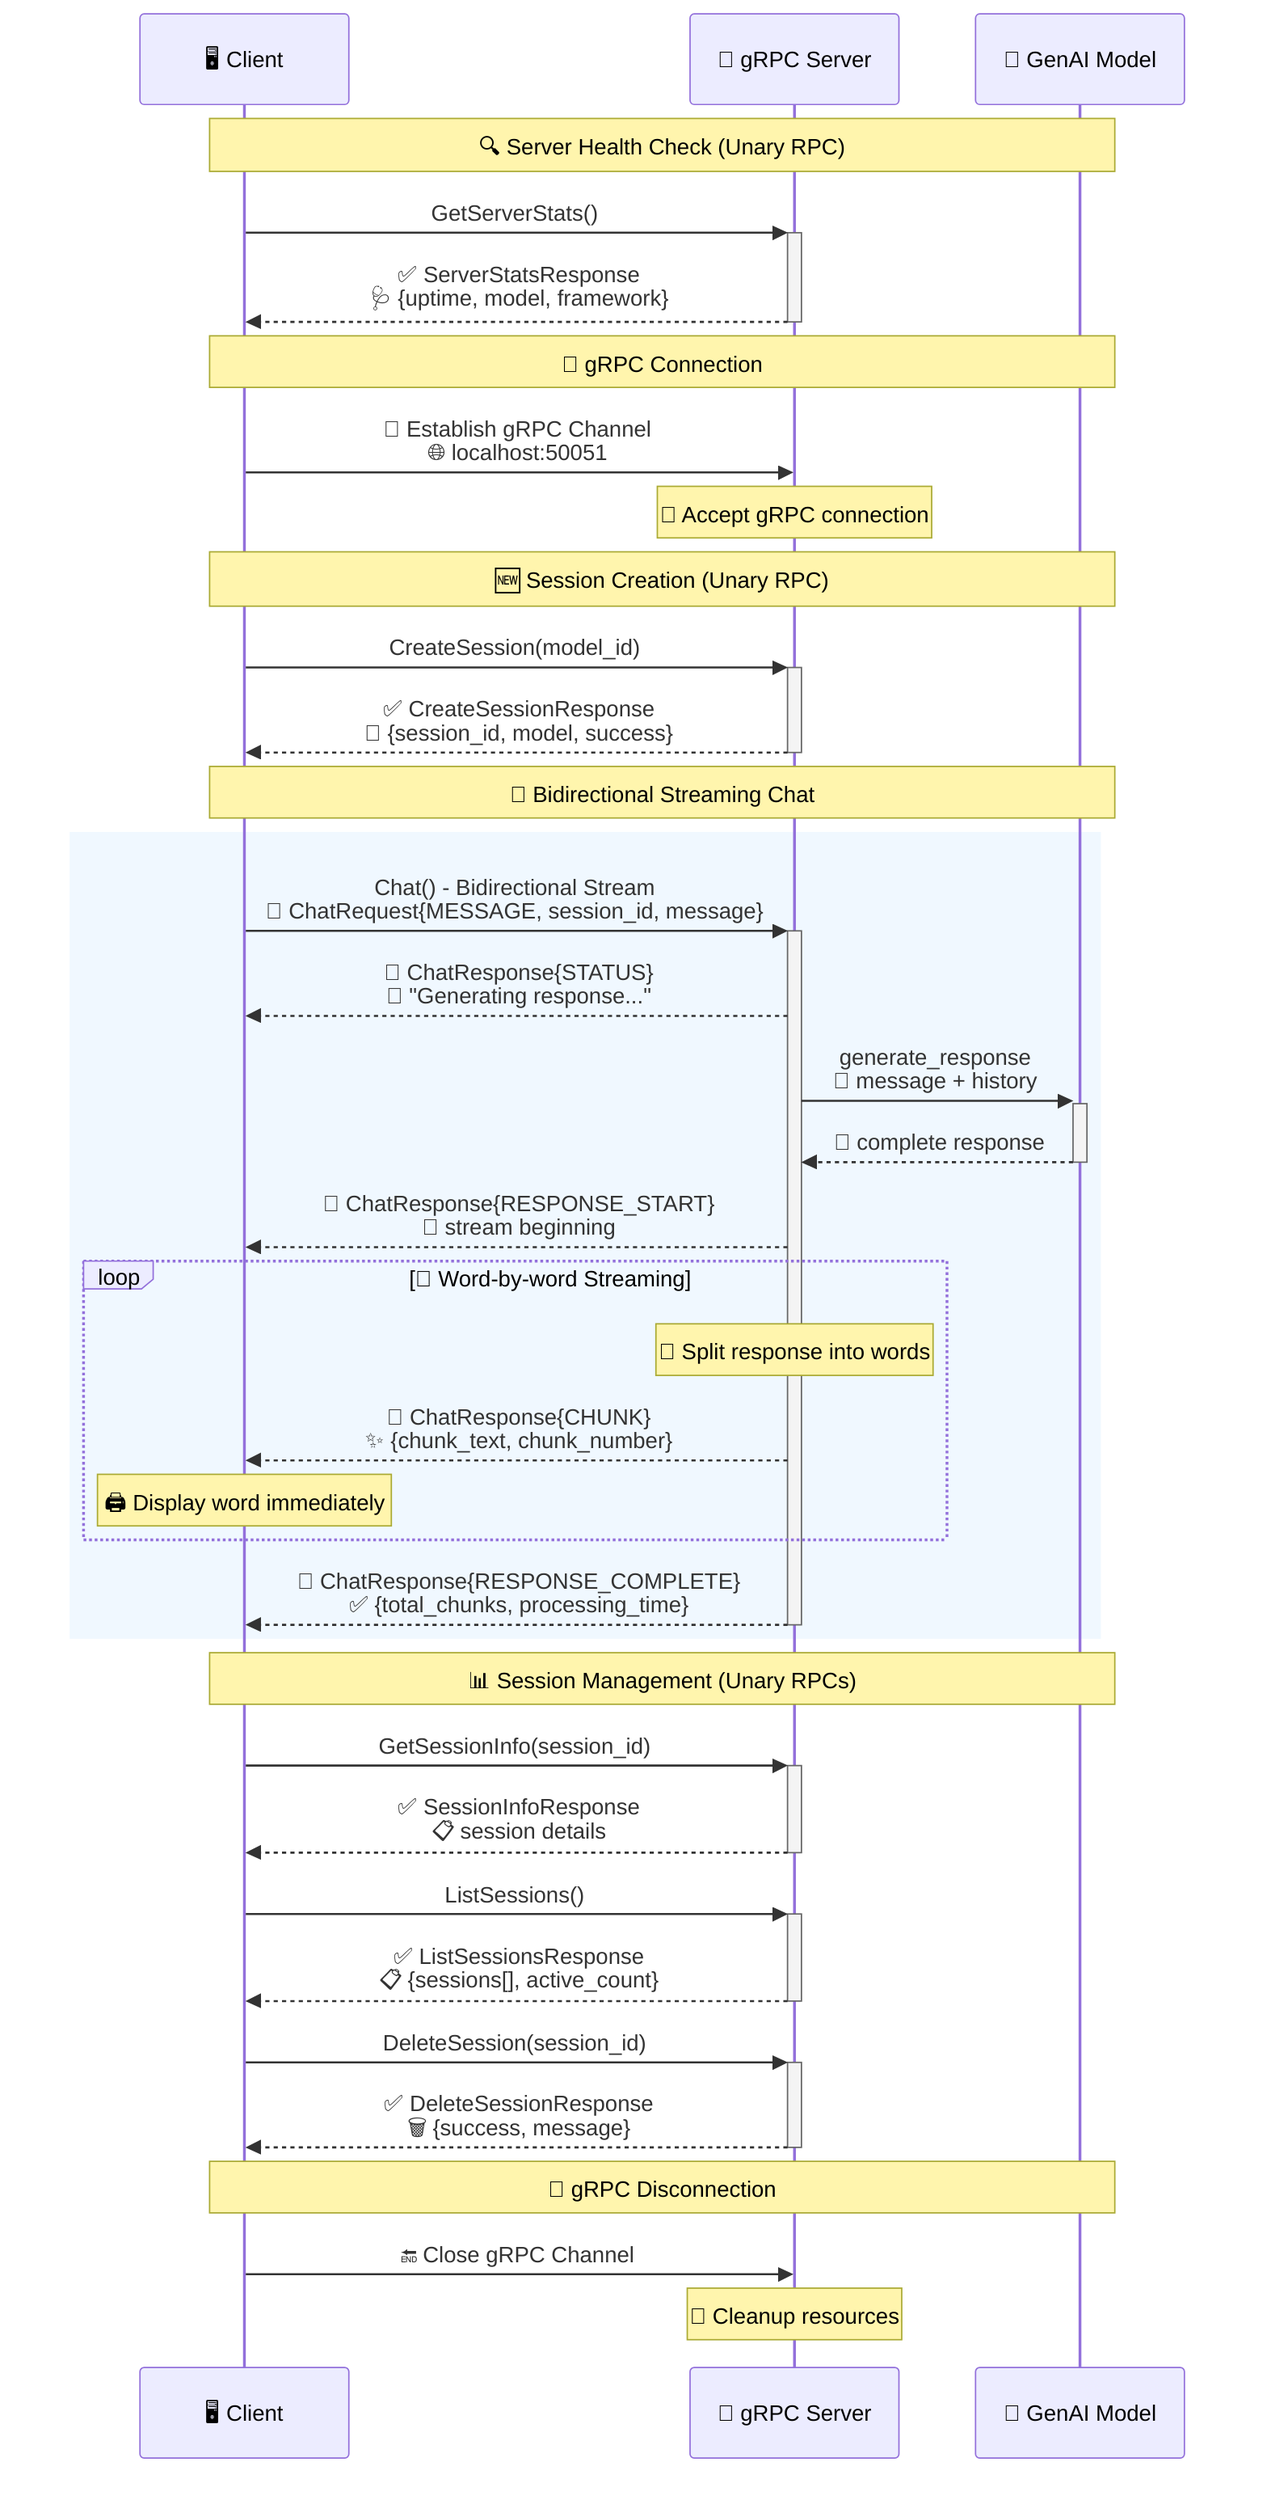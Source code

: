 sequenceDiagram
    participant C as 🖥️ Client
    participant S as 🚀 gRPC Server
    participant AI as 🤖 GenAI Model

    Note over C, AI: 🔍 Server Health Check (Unary RPC)
    C->>+S: GetServerStats()
    S-->>-C: ✅ ServerStatsResponse<br/>🩺 {uptime, model, framework}
    
    Note over C, AI: 🔌 gRPC Connection
    C->>S: 📡 Establish gRPC Channel<br/>🌐 localhost:50051
    Note over S: 🤝 Accept gRPC connection
    
    Note over C, AI: 🆕 Session Creation (Unary RPC)
    C->>+S: CreateSession(model_id)
    S-->>-C: ✅ CreateSessionResponse<br/>🔑 {session_id, model, success}
    
    Note over C, AI: 🚀 Bidirectional Streaming Chat
    rect rgb(240, 248, 255)
        C->>+S: Chat() - Bidirectional Stream<br/>📝 ChatRequest{MESSAGE, session_id, message}
        
        S-->>C: 📨 ChatResponse{STATUS}<br/>💭 "Generating response..."
        
        S->>+AI: generate_response<br/>🧠 message + history
        AI-->>-S: 📄 complete response
        
        S-->>C: 📨 ChatResponse{RESPONSE_START}<br/>🚀 stream beginning
        
        loop 🚀 Word-by-word Streaming
            Note over S: 📝 Split response into words
            S-->>C: 📨 ChatResponse{CHUNK}<br/>✨ {chunk_text, chunk_number}
            Note over C: 🖨️ Display word immediately
        end
        
        S-->>-C: 📨 ChatResponse{RESPONSE_COMPLETE}<br/>✅ {total_chunks, processing_time}
    end
    
    Note over C, AI: 📊 Session Management (Unary RPCs)
    C->>+S: GetSessionInfo(session_id)
    S-->>-C: ✅ SessionInfoResponse<br/>📋 session details
    
    C->>+S: ListSessions()
    S-->>-C: ✅ ListSessionsResponse<br/>📋 {sessions[], active_count}
    
    C->>+S: DeleteSession(session_id)
    S-->>-C: ✅ DeleteSessionResponse<br/>🗑️ {success, message}
    
    Note over C, AI: 🔌 gRPC Disconnection
    C->>S: 🔚 Close gRPC Channel
    Note over S: 🧹 Cleanup resources